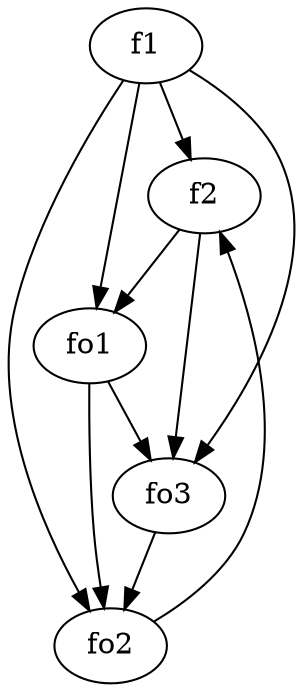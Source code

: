 strict digraph  {
f1;
f2;
fo1;
fo2;
fo3;
f1 -> fo3  [weight=2];
f1 -> fo2  [weight=2];
f1 -> fo1  [weight=2];
f1 -> f2  [weight=2];
f2 -> fo3  [weight=2];
f2 -> fo1  [weight=2];
fo1 -> fo2  [weight=2];
fo1 -> fo3  [weight=2];
fo2 -> f2  [weight=2];
fo3 -> fo2  [weight=2];
}
